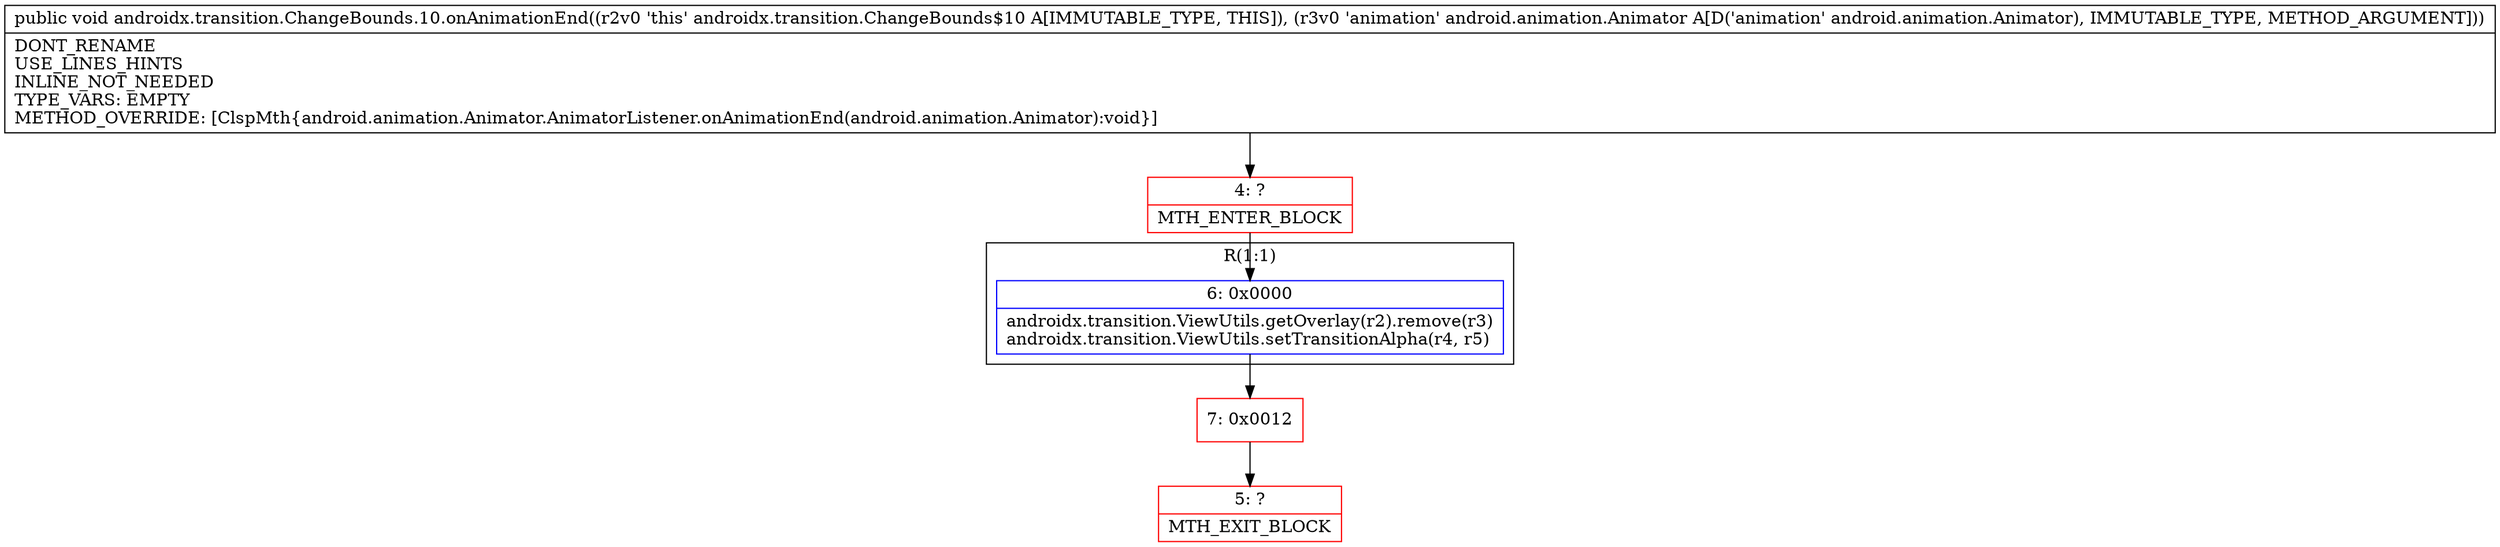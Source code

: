 digraph "CFG forandroidx.transition.ChangeBounds.10.onAnimationEnd(Landroid\/animation\/Animator;)V" {
subgraph cluster_Region_1098071778 {
label = "R(1:1)";
node [shape=record,color=blue];
Node_6 [shape=record,label="{6\:\ 0x0000|androidx.transition.ViewUtils.getOverlay(r2).remove(r3)\landroidx.transition.ViewUtils.setTransitionAlpha(r4, r5)\l}"];
}
Node_4 [shape=record,color=red,label="{4\:\ ?|MTH_ENTER_BLOCK\l}"];
Node_7 [shape=record,color=red,label="{7\:\ 0x0012}"];
Node_5 [shape=record,color=red,label="{5\:\ ?|MTH_EXIT_BLOCK\l}"];
MethodNode[shape=record,label="{public void androidx.transition.ChangeBounds.10.onAnimationEnd((r2v0 'this' androidx.transition.ChangeBounds$10 A[IMMUTABLE_TYPE, THIS]), (r3v0 'animation' android.animation.Animator A[D('animation' android.animation.Animator), IMMUTABLE_TYPE, METHOD_ARGUMENT]))  | DONT_RENAME\lUSE_LINES_HINTS\lINLINE_NOT_NEEDED\lTYPE_VARS: EMPTY\lMETHOD_OVERRIDE: [ClspMth\{android.animation.Animator.AnimatorListener.onAnimationEnd(android.animation.Animator):void\}]\l}"];
MethodNode -> Node_4;Node_6 -> Node_7;
Node_4 -> Node_6;
Node_7 -> Node_5;
}

